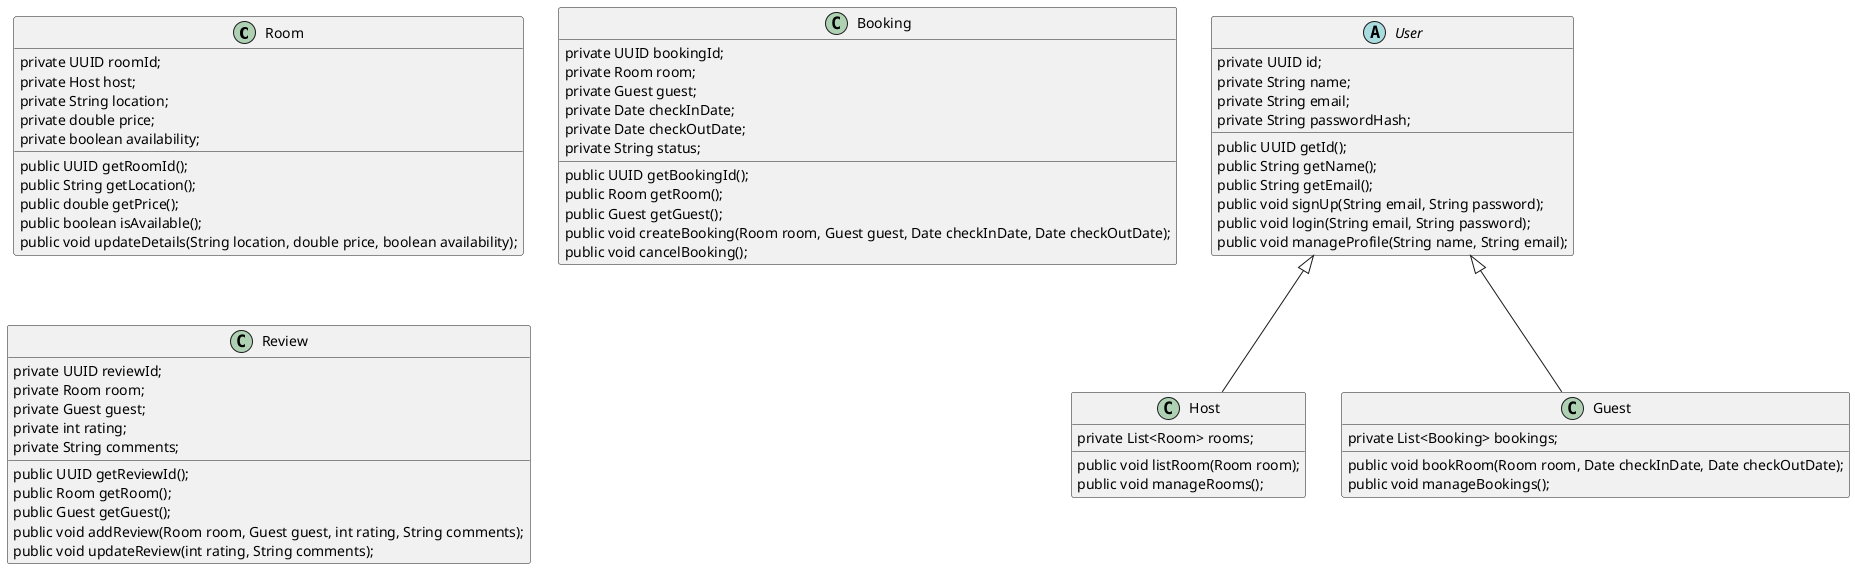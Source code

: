 @startuml

class Room {
    private UUID roomId;
    private Host host;
    private String location;
    private double price;
    private boolean availability;

    public UUID getRoomId();
    public String getLocation();
    public double getPrice();
    public boolean isAvailable();
    public void updateDetails(String location, double price, boolean availability);
}


abstract class User {
    private UUID id;
    private String name;
    private String email;
    private String passwordHash;

    public UUID getId();
    public String getName();
    public String getEmail();
    public void signUp(String email, String password);
    public void login(String email, String password);
    public void manageProfile(String name, String email);
}

class Host extends User {
    private List<Room> rooms;

    public void listRoom(Room room);
    public void manageRooms();
}

class Guest extends User {
    private List<Booking> bookings;

    public void bookRoom(Room room, Date checkInDate, Date checkOutDate);
    public void manageBookings();
}

class Booking {
    private UUID bookingId;
    private Room room;
    private Guest guest;
    private Date checkInDate;
    private Date checkOutDate;
    private String status;

    public UUID getBookingId();
    public Room getRoom();
    public Guest getGuest();
    public void createBooking(Room room, Guest guest, Date checkInDate, Date checkOutDate);
    public void cancelBooking();
}

class Review {
    private UUID reviewId;
    private Room room;
    private Guest guest;
    private int rating;
    private String comments;

    public UUID getReviewId();
    public Room getRoom();
    public Guest getGuest();
    public void addReview(Room room, Guest guest, int rating, String comments);
    public void updateReview(int rating, String comments);
}



@enduml